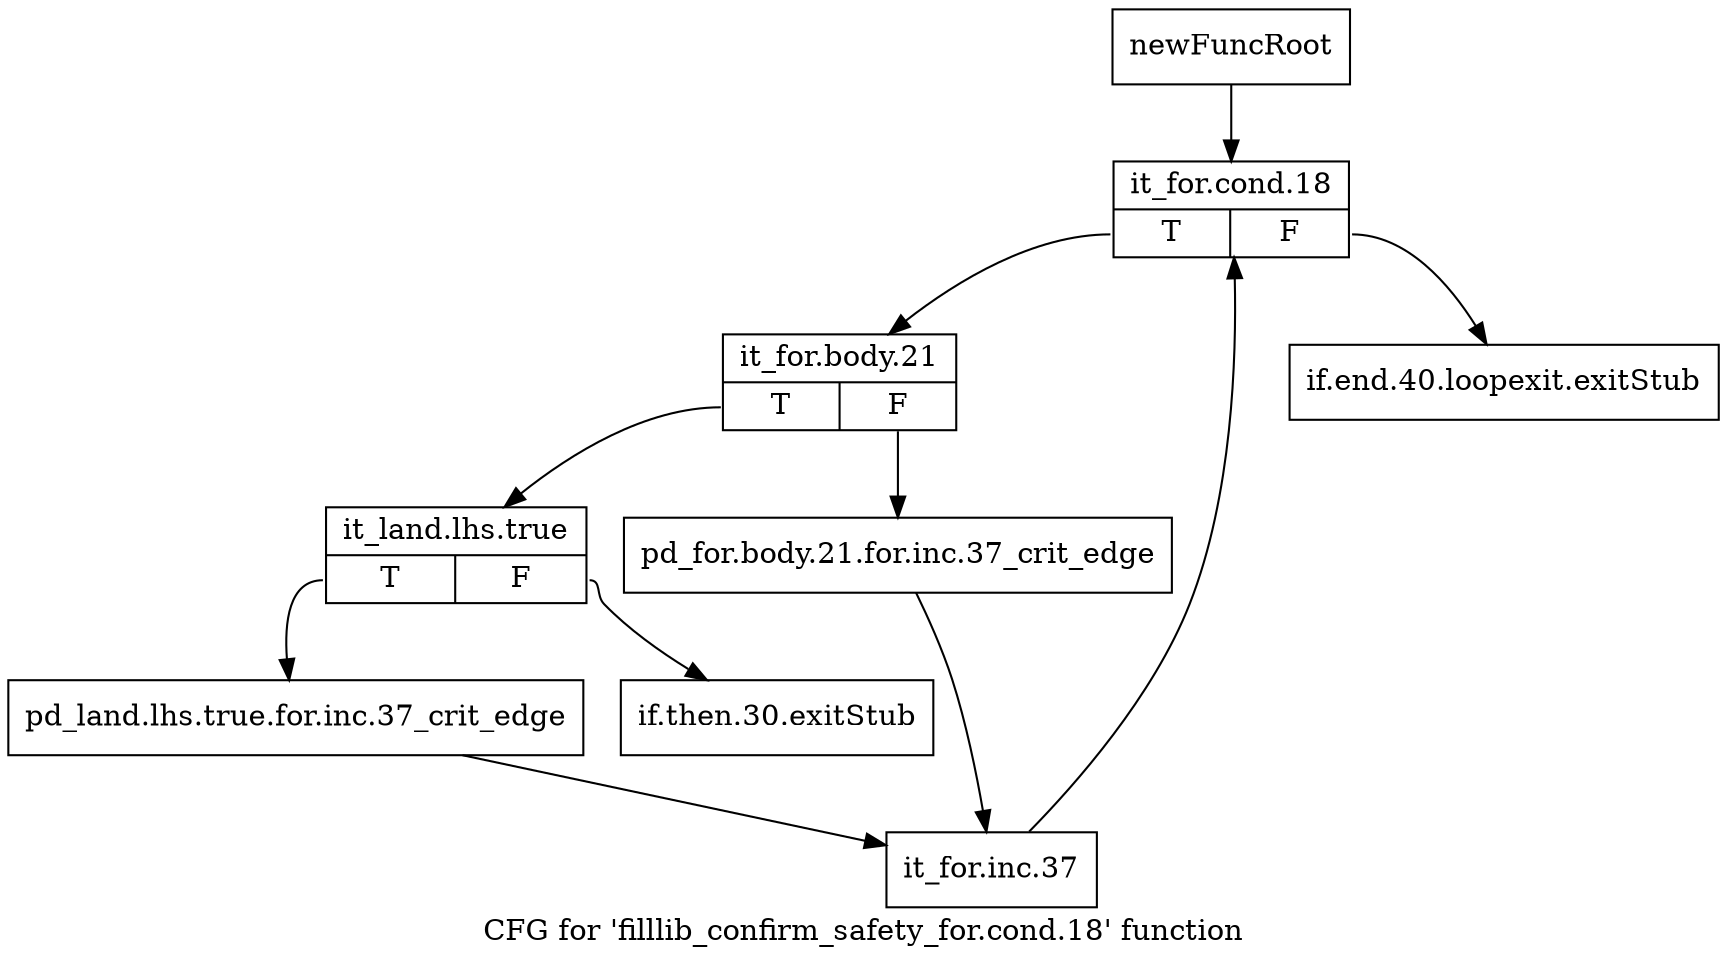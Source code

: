 digraph "CFG for 'filllib_confirm_safety_for.cond.18' function" {
	label="CFG for 'filllib_confirm_safety_for.cond.18' function";

	Node0x3fc7240 [shape=record,label="{newFuncRoot}"];
	Node0x3fc7240 -> Node0x3fc7330;
	Node0x3fc7290 [shape=record,label="{if.end.40.loopexit.exitStub}"];
	Node0x3fc72e0 [shape=record,label="{if.then.30.exitStub}"];
	Node0x3fc7330 [shape=record,label="{it_for.cond.18|{<s0>T|<s1>F}}"];
	Node0x3fc7330:s0 -> Node0x3fc7380;
	Node0x3fc7330:s1 -> Node0x3fc7290;
	Node0x3fc7380 [shape=record,label="{it_for.body.21|{<s0>T|<s1>F}}"];
	Node0x3fc7380:s0 -> Node0x3fc7420;
	Node0x3fc7380:s1 -> Node0x3fc73d0;
	Node0x3fc73d0 [shape=record,label="{pd_for.body.21.for.inc.37_crit_edge}"];
	Node0x3fc73d0 -> Node0x3fc74c0;
	Node0x3fc7420 [shape=record,label="{it_land.lhs.true|{<s0>T|<s1>F}}"];
	Node0x3fc7420:s0 -> Node0x3fc7470;
	Node0x3fc7420:s1 -> Node0x3fc72e0;
	Node0x3fc7470 [shape=record,label="{pd_land.lhs.true.for.inc.37_crit_edge}"];
	Node0x3fc7470 -> Node0x3fc74c0;
	Node0x3fc74c0 [shape=record,label="{it_for.inc.37}"];
	Node0x3fc74c0 -> Node0x3fc7330;
}
